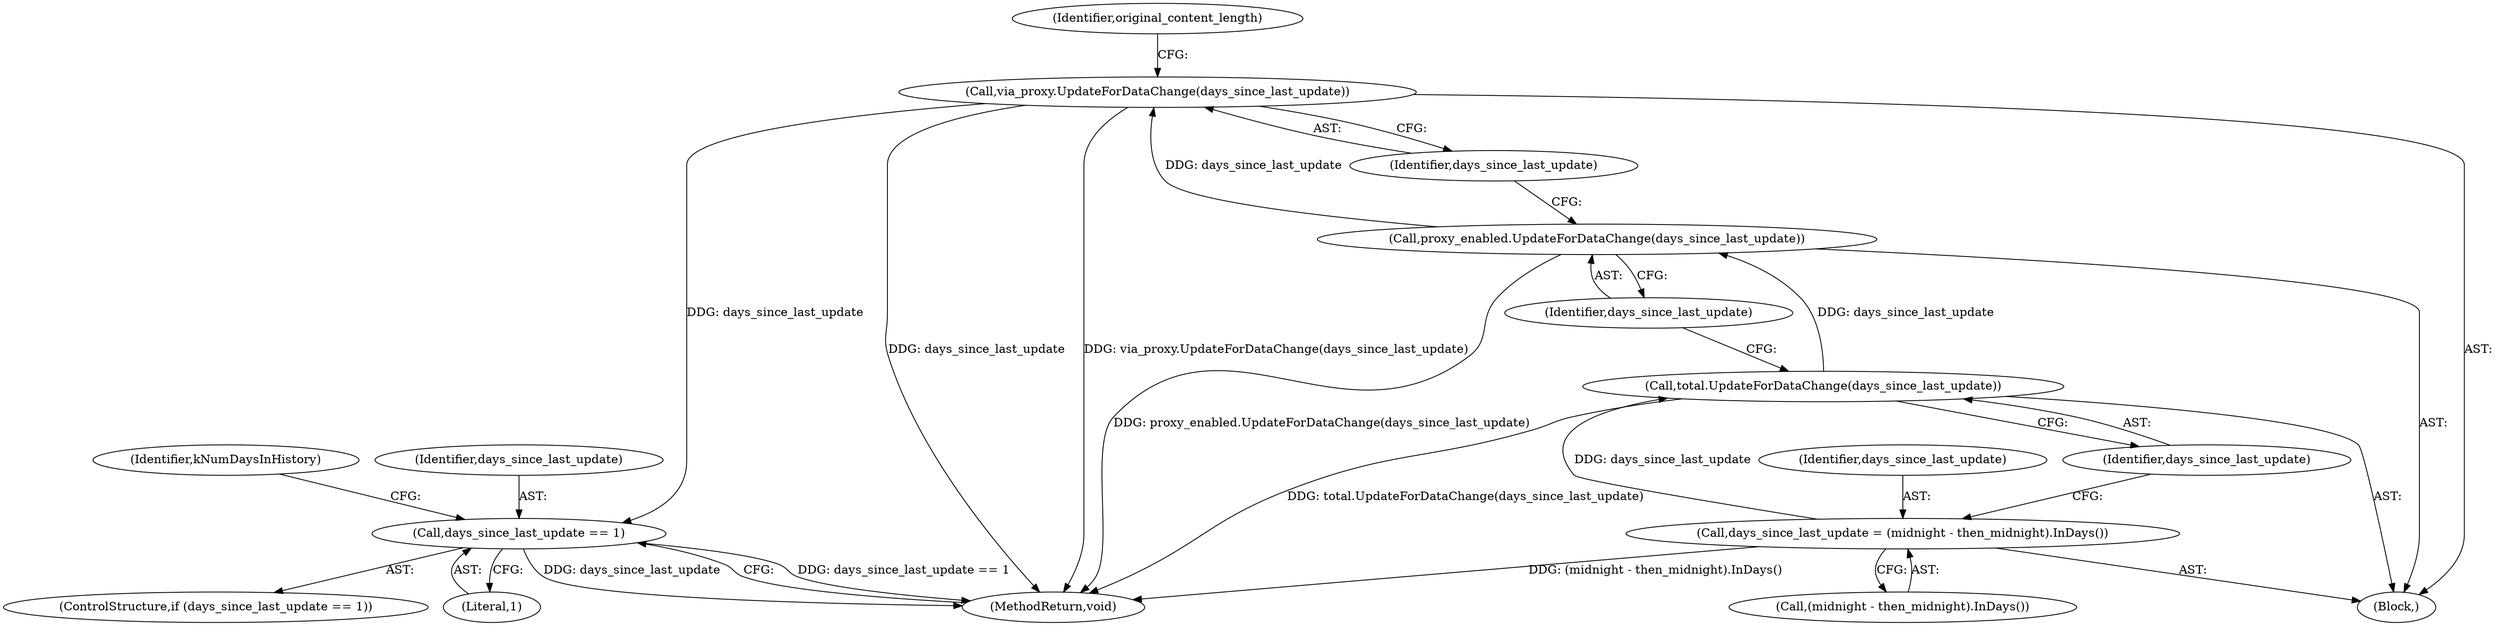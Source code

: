 digraph "0_Chrome_828eab2216a765dea92575c290421c115b8ad028_7@API" {
"1000186" [label="(Call,days_since_last_update == 1)"];
"1000162" [label="(Call,via_proxy.UpdateForDataChange(days_since_last_update))"];
"1000159" [label="(Call,proxy_enabled.UpdateForDataChange(days_since_last_update))"];
"1000156" [label="(Call,total.UpdateForDataChange(days_since_last_update))"];
"1000152" [label="(Call,days_since_last_update = (midnight - then_midnight).InDays())"];
"1000154" [label="(Call,(midnight - then_midnight).InDays())"];
"1000162" [label="(Call,via_proxy.UpdateForDataChange(days_since_last_update))"];
"1000156" [label="(Call,total.UpdateForDataChange(days_since_last_update))"];
"1000186" [label="(Call,days_since_last_update == 1)"];
"1000109" [label="(Block,)"];
"1000153" [label="(Identifier,days_since_last_update)"];
"1000185" [label="(ControlStructure,if (days_since_last_update == 1))"];
"1000160" [label="(Identifier,days_since_last_update)"];
"1000152" [label="(Call,days_since_last_update = (midnight - then_midnight).InDays())"];
"1000159" [label="(Call,proxy_enabled.UpdateForDataChange(days_since_last_update))"];
"1000193" [label="(Identifier,kNumDaysInHistory)"];
"1000157" [label="(Identifier,days_since_last_update)"];
"1000215" [label="(MethodReturn,void)"];
"1000163" [label="(Identifier,days_since_last_update)"];
"1000188" [label="(Literal,1)"];
"1000187" [label="(Identifier,days_since_last_update)"];
"1000165" [label="(Identifier,original_content_length)"];
"1000186" -> "1000185"  [label="AST: "];
"1000186" -> "1000188"  [label="CFG: "];
"1000187" -> "1000186"  [label="AST: "];
"1000188" -> "1000186"  [label="AST: "];
"1000193" -> "1000186"  [label="CFG: "];
"1000215" -> "1000186"  [label="CFG: "];
"1000186" -> "1000215"  [label="DDG: days_since_last_update == 1"];
"1000186" -> "1000215"  [label="DDG: days_since_last_update"];
"1000162" -> "1000186"  [label="DDG: days_since_last_update"];
"1000162" -> "1000109"  [label="AST: "];
"1000162" -> "1000163"  [label="CFG: "];
"1000163" -> "1000162"  [label="AST: "];
"1000165" -> "1000162"  [label="CFG: "];
"1000162" -> "1000215"  [label="DDG: days_since_last_update"];
"1000162" -> "1000215"  [label="DDG: via_proxy.UpdateForDataChange(days_since_last_update)"];
"1000159" -> "1000162"  [label="DDG: days_since_last_update"];
"1000159" -> "1000109"  [label="AST: "];
"1000159" -> "1000160"  [label="CFG: "];
"1000160" -> "1000159"  [label="AST: "];
"1000163" -> "1000159"  [label="CFG: "];
"1000159" -> "1000215"  [label="DDG: proxy_enabled.UpdateForDataChange(days_since_last_update)"];
"1000156" -> "1000159"  [label="DDG: days_since_last_update"];
"1000156" -> "1000109"  [label="AST: "];
"1000156" -> "1000157"  [label="CFG: "];
"1000157" -> "1000156"  [label="AST: "];
"1000160" -> "1000156"  [label="CFG: "];
"1000156" -> "1000215"  [label="DDG: total.UpdateForDataChange(days_since_last_update)"];
"1000152" -> "1000156"  [label="DDG: days_since_last_update"];
"1000152" -> "1000109"  [label="AST: "];
"1000152" -> "1000154"  [label="CFG: "];
"1000153" -> "1000152"  [label="AST: "];
"1000154" -> "1000152"  [label="AST: "];
"1000157" -> "1000152"  [label="CFG: "];
"1000152" -> "1000215"  [label="DDG: (midnight - then_midnight).InDays()"];
}
